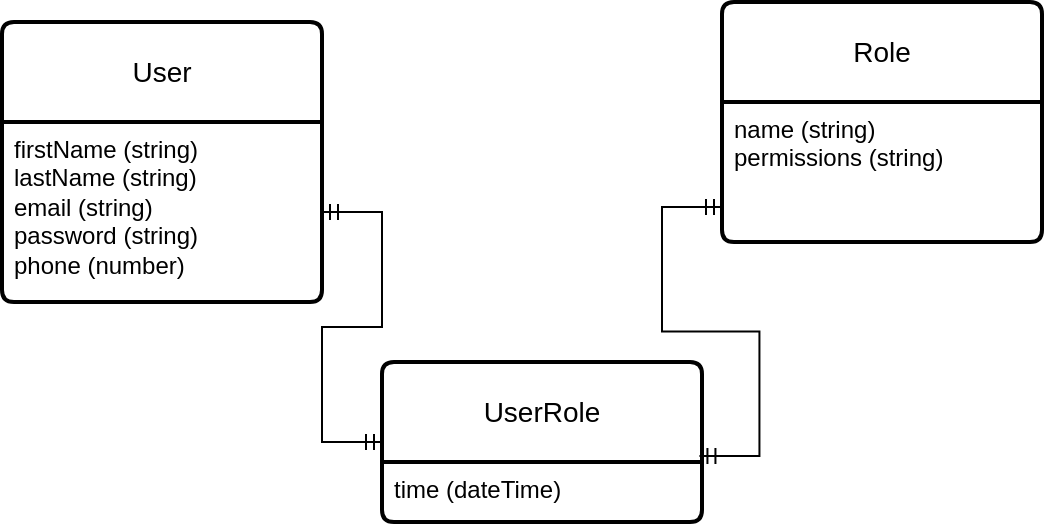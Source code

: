 <mxfile version="21.6.6" type="github">
  <diagram name="Page-1" id="qzcIX9TbY_33AAOr_Iov">
    <mxGraphModel dx="1050" dy="558" grid="1" gridSize="10" guides="1" tooltips="1" connect="1" arrows="1" fold="1" page="1" pageScale="1" pageWidth="850" pageHeight="1100" math="0" shadow="0">
      <root>
        <mxCell id="0" />
        <mxCell id="1" parent="0" />
        <mxCell id="8u9LmbJdxK0uUFl3wjGJ-1" value="Role" style="swimlane;childLayout=stackLayout;horizontal=1;startSize=50;horizontalStack=0;rounded=1;fontSize=14;fontStyle=0;strokeWidth=2;resizeParent=0;resizeLast=1;shadow=0;dashed=0;align=center;arcSize=4;whiteSpace=wrap;html=1;" parent="1" vertex="1">
          <mxGeometry x="530" y="410" width="160" height="120" as="geometry" />
        </mxCell>
        <mxCell id="8u9LmbJdxK0uUFl3wjGJ-2" value="&lt;div&gt;name (string)&lt;/div&gt;&lt;div&gt;permissions (string)&lt;/div&gt;" style="align=left;strokeColor=none;fillColor=none;spacingLeft=4;fontSize=12;verticalAlign=top;resizable=0;rotatable=0;part=1;html=1;" parent="8u9LmbJdxK0uUFl3wjGJ-1" vertex="1">
          <mxGeometry y="50" width="160" height="70" as="geometry" />
        </mxCell>
        <mxCell id="8u9LmbJdxK0uUFl3wjGJ-3" value="User" style="swimlane;childLayout=stackLayout;horizontal=1;startSize=50;horizontalStack=0;rounded=1;fontSize=14;fontStyle=0;strokeWidth=2;resizeParent=0;resizeLast=1;shadow=0;dashed=0;align=center;arcSize=4;whiteSpace=wrap;html=1;" parent="1" vertex="1">
          <mxGeometry x="170" y="420" width="160" height="140" as="geometry" />
        </mxCell>
        <mxCell id="8u9LmbJdxK0uUFl3wjGJ-4" value="&lt;div&gt;firstName (string)&lt;br&gt;&lt;/div&gt;&lt;div&gt;lastName (string)&lt;/div&gt;&lt;div&gt;email (string)&lt;/div&gt;&lt;div&gt;password (string)&lt;/div&gt;&lt;div&gt;phone (number)&lt;br&gt;&lt;/div&gt;" style="align=left;strokeColor=none;fillColor=none;spacingLeft=4;fontSize=12;verticalAlign=top;resizable=0;rotatable=0;part=1;html=1;" parent="8u9LmbJdxK0uUFl3wjGJ-3" vertex="1">
          <mxGeometry y="50" width="160" height="90" as="geometry" />
        </mxCell>
        <mxCell id="hjmT8EPWsZnxXTiyZU3a-1" value="UserRole" style="swimlane;childLayout=stackLayout;horizontal=1;startSize=50;horizontalStack=0;rounded=1;fontSize=14;fontStyle=0;strokeWidth=2;resizeParent=0;resizeLast=1;shadow=0;dashed=0;align=center;arcSize=4;whiteSpace=wrap;html=1;" parent="1" vertex="1">
          <mxGeometry x="360" y="590" width="160" height="80" as="geometry" />
        </mxCell>
        <mxCell id="hjmT8EPWsZnxXTiyZU3a-2" value="time (dateTime)" style="align=left;strokeColor=none;fillColor=none;spacingLeft=4;fontSize=12;verticalAlign=top;resizable=0;rotatable=0;part=1;html=1;" parent="hjmT8EPWsZnxXTiyZU3a-1" vertex="1">
          <mxGeometry y="50" width="160" height="30" as="geometry" />
        </mxCell>
        <mxCell id="hjmT8EPWsZnxXTiyZU3a-3" value="" style="edgeStyle=entityRelationEdgeStyle;fontSize=12;html=1;endArrow=ERmandOne;startArrow=ERmandOne;rounded=0;exitX=0.992;exitY=0.588;exitDx=0;exitDy=0;exitPerimeter=0;entryX=0;entryY=0.75;entryDx=0;entryDy=0;" parent="1" source="hjmT8EPWsZnxXTiyZU3a-1" target="8u9LmbJdxK0uUFl3wjGJ-2" edge="1">
          <mxGeometry width="100" height="100" relative="1" as="geometry">
            <mxPoint x="420" y="630" as="sourcePoint" />
            <mxPoint x="520" y="520" as="targetPoint" />
          </mxGeometry>
        </mxCell>
        <mxCell id="hjmT8EPWsZnxXTiyZU3a-4" value="" style="edgeStyle=entityRelationEdgeStyle;fontSize=12;html=1;endArrow=ERmandOne;startArrow=ERmandOne;rounded=0;exitX=0;exitY=0.5;exitDx=0;exitDy=0;" parent="1" source="hjmT8EPWsZnxXTiyZU3a-1" target="8u9LmbJdxK0uUFl3wjGJ-4" edge="1">
          <mxGeometry width="100" height="100" relative="1" as="geometry">
            <mxPoint x="375" y="580" as="sourcePoint" />
            <mxPoint x="475" y="480" as="targetPoint" />
            <Array as="points">
              <mxPoint x="385" y="520" />
            </Array>
          </mxGeometry>
        </mxCell>
      </root>
    </mxGraphModel>
  </diagram>
</mxfile>
